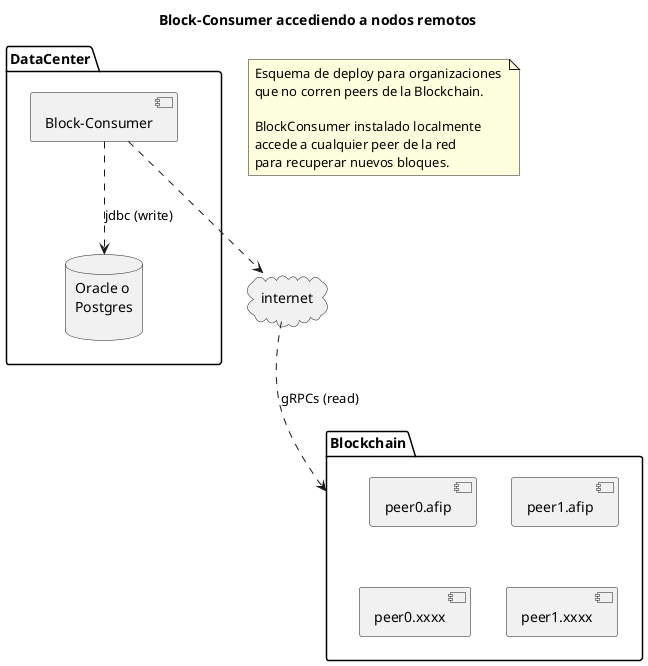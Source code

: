 @startuml deploy-accediendo-a-nodos-remotos

title Block-Consumer accediendo a nodos remotos

note as N1
Esquema de deploy para organizaciones 
que no corren peers de la Blockchain.

BlockConsumer instalado localmente
accede a cualquier peer de la red 
para recuperar nuevos bloques.
end note

package Blockchain {
    [peer0.afip]
    [peer1.afip]
    [peer0.xxxx]
    [peer1.xxxx]
} 

package DataCenter {
    component [Block-Consumer] as BlockConsumer 
    database "Oracle o\nPostgres\n" as db 
} 

cloud internet

BlockConsumer ..> internet 
BlockConsumer ..> db : jdbc (write)
internet ..> Blockchain : gRPCs (read)

Blockchain -[hidden]left- DataCenter

@enduml
